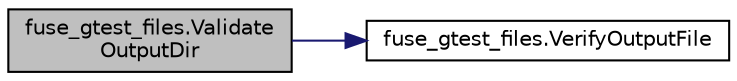 digraph "fuse_gtest_files.ValidateOutputDir"
{
  edge [fontname="Helvetica",fontsize="10",labelfontname="Helvetica",labelfontsize="10"];
  node [fontname="Helvetica",fontsize="10",shape=record];
  rankdir="LR";
  Node39 [label="fuse_gtest_files.Validate\lOutputDir",height=0.2,width=0.4,color="black", fillcolor="grey75", style="filled", fontcolor="black"];
  Node39 -> Node40 [color="midnightblue",fontsize="10",style="solid",fontname="Helvetica"];
  Node40 [label="fuse_gtest_files.VerifyOutputFile",height=0.2,width=0.4,color="black", fillcolor="white", style="filled",URL="$d3/dfa/namespacefuse__gtest__files.html#ac3cc183b2fc035aff5b7bc07979b486d"];
}
